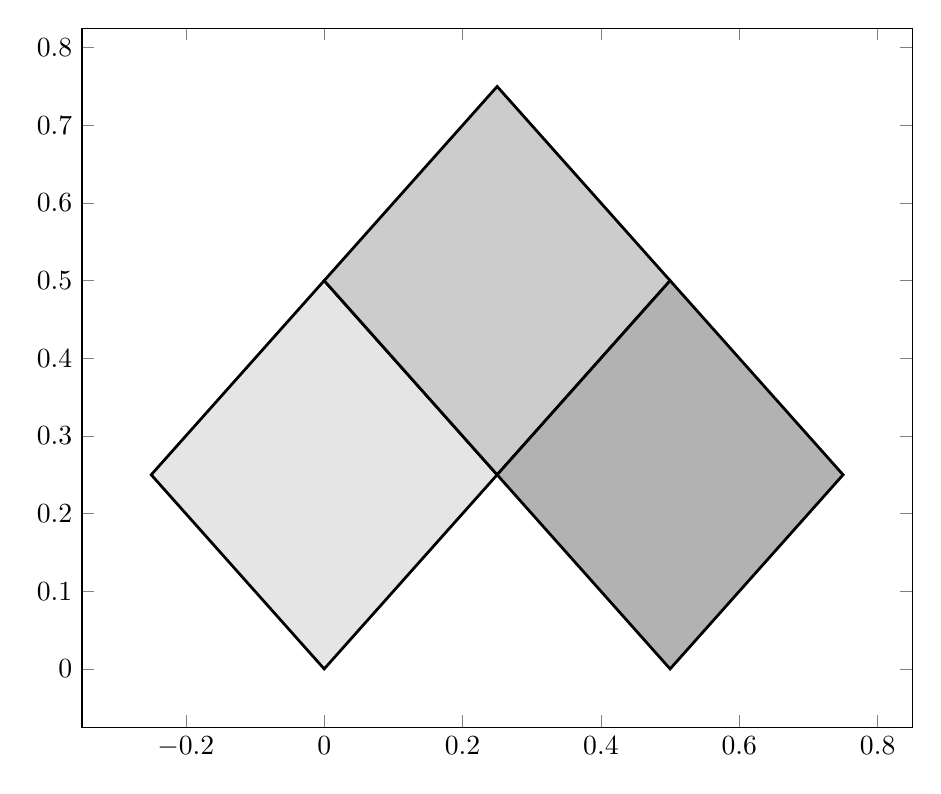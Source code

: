 \begin{tikzpicture}%
\begin{axis}[width=1\textwidth]%
\addplot[fill=gray!20,line width=1pt] coordinates {%
(0.25,0.25)%
(0.245,0.255)%
(0.24,0.26)%
(0.235,0.265)%
(0.23,0.27)%
(0.224,0.276)%
(0.219,0.281)%
(0.214,0.286)%
(0.209,0.291)%
(0.204,0.296)%
(0.199,0.301)%
(0.194,0.306)%
(0.189,0.311)%
(0.184,0.316)%
(0.179,0.321)%
(0.173,0.327)%
(0.168,0.332)%
(0.163,0.337)%
(0.158,0.342)%
(0.153,0.347)%
(0.148,0.352)%
(0.143,0.357)%
(0.138,0.362)%
(0.133,0.367)%
(0.128,0.372)%
(0.122,0.378)%
(0.117,0.383)%
(0.112,0.388)%
(0.107,0.393)%
(0.102,0.398)%
(0.097,0.403)%
(0.092,0.408)%
(0.087,0.413)%
(0.082,0.418)%
(0.077,0.423)%
(0.071,0.429)%
(0.066,0.434)%
(0.061,0.439)%
(0.056,0.444)%
(0.051,0.449)%
(0.046,0.454)%
(0.041,0.459)%
(0.036,0.464)%
(0.031,0.469)%
(0.026,0.474)%
(0.02,0.48)%
(0.015,0.485)%
(0.01,0.49)%
(0.005,0.495)%
(0.0,0.5)%
(0.0,0.5)%
(-0.005,0.495)%
(-0.01,0.49)%
(-0.015,0.485)%
(-0.02,0.48)%
(-0.026,0.474)%
(-0.031,0.469)%
(-0.036,0.464)%
(-0.041,0.459)%
(-0.046,0.454)%
(-0.051,0.449)%
(-0.056,0.444)%
(-0.061,0.439)%
(-0.066,0.434)%
(-0.071,0.429)%
(-0.077,0.423)%
(-0.082,0.418)%
(-0.087,0.413)%
(-0.092,0.408)%
(-0.097,0.403)%
(-0.102,0.398)%
(-0.107,0.393)%
(-0.112,0.388)%
(-0.117,0.383)%
(-0.122,0.378)%
(-0.128,0.372)%
(-0.133,0.367)%
(-0.138,0.362)%
(-0.143,0.357)%
(-0.148,0.352)%
(-0.153,0.347)%
(-0.158,0.342)%
(-0.163,0.337)%
(-0.168,0.332)%
(-0.173,0.327)%
(-0.179,0.321)%
(-0.184,0.316)%
(-0.189,0.311)%
(-0.194,0.306)%
(-0.199,0.301)%
(-0.204,0.296)%
(-0.209,0.291)%
(-0.214,0.286)%
(-0.219,0.281)%
(-0.224,0.276)%
(-0.23,0.27)%
(-0.235,0.265)%
(-0.24,0.26)%
(-0.245,0.255)%
(-0.25,0.25)%
(-0.25,0.25)%
(-0.245,0.245)%
(-0.24,0.24)%
(-0.235,0.235)%
(-0.23,0.23)%
(-0.224,0.224)%
(-0.219,0.219)%
(-0.214,0.214)%
(-0.209,0.209)%
(-0.204,0.204)%
(-0.199,0.199)%
(-0.194,0.194)%
(-0.189,0.189)%
(-0.184,0.184)%
(-0.179,0.179)%
(-0.173,0.173)%
(-0.168,0.168)%
(-0.163,0.163)%
(-0.158,0.158)%
(-0.153,0.153)%
(-0.148,0.148)%
(-0.143,0.143)%
(-0.138,0.138)%
(-0.133,0.133)%
(-0.128,0.128)%
(-0.122,0.122)%
(-0.117,0.117)%
(-0.112,0.112)%
(-0.107,0.107)%
(-0.102,0.102)%
(-0.097,0.097)%
(-0.092,0.092)%
(-0.087,0.087)%
(-0.082,0.082)%
(-0.077,0.077)%
(-0.071,0.071)%
(-0.066,0.066)%
(-0.061,0.061)%
(-0.056,0.056)%
(-0.051,0.051)%
(-0.046,0.046)%
(-0.041,0.041)%
(-0.036,0.036)%
(-0.031,0.031)%
(-0.026,0.026)%
(-0.02,0.02)%
(-0.015,0.015)%
(-0.01,0.01)%
(-0.005,0.005)%
(0.0,0.0)%
(0.0,0.0)%
(0.005,0.005)%
(0.01,0.01)%
(0.015,0.015)%
(0.02,0.02)%
(0.026,0.026)%
(0.031,0.031)%
(0.036,0.036)%
(0.041,0.041)%
(0.046,0.046)%
(0.051,0.051)%
(0.056,0.056)%
(0.061,0.061)%
(0.066,0.066)%
(0.071,0.071)%
(0.077,0.077)%
(0.082,0.082)%
(0.087,0.087)%
(0.092,0.092)%
(0.097,0.097)%
(0.102,0.102)%
(0.107,0.107)%
(0.112,0.112)%
(0.117,0.117)%
(0.122,0.122)%
(0.128,0.128)%
(0.133,0.133)%
(0.138,0.138)%
(0.143,0.143)%
(0.148,0.148)%
(0.153,0.153)%
(0.158,0.158)%
(0.163,0.163)%
(0.168,0.168)%
(0.173,0.173)%
(0.179,0.179)%
(0.184,0.184)%
(0.189,0.189)%
(0.194,0.194)%
(0.199,0.199)%
(0.204,0.204)%
(0.209,0.209)%
(0.214,0.214)%
(0.219,0.219)%
(0.224,0.224)%
(0.23,0.23)%
(0.235,0.235)%
(0.24,0.24)%
(0.245,0.245)%
(0.25,0.25)%
};%
%
%
\addplot[fill=gray!40,line width=1pt] coordinates {%
(0.25,0.25)%
(0.255,0.255)%
(0.26,0.26)%
(0.265,0.265)%
(0.27,0.27)%
(0.276,0.276)%
(0.281,0.281)%
(0.286,0.286)%
(0.291,0.291)%
(0.296,0.296)%
(0.301,0.301)%
(0.306,0.306)%
(0.311,0.311)%
(0.316,0.316)%
(0.321,0.321)%
(0.327,0.327)%
(0.332,0.332)%
(0.337,0.337)%
(0.342,0.342)%
(0.347,0.347)%
(0.352,0.352)%
(0.357,0.357)%
(0.362,0.362)%
(0.367,0.367)%
(0.372,0.372)%
(0.378,0.378)%
(0.383,0.383)%
(0.388,0.388)%
(0.393,0.393)%
(0.398,0.398)%
(0.403,0.403)%
(0.408,0.408)%
(0.413,0.413)%
(0.418,0.418)%
(0.423,0.423)%
(0.429,0.429)%
(0.434,0.434)%
(0.439,0.439)%
(0.444,0.444)%
(0.449,0.449)%
(0.454,0.454)%
(0.459,0.459)%
(0.464,0.464)%
(0.469,0.469)%
(0.474,0.474)%
(0.48,0.48)%
(0.485,0.485)%
(0.49,0.49)%
(0.495,0.495)%
(0.5,0.5)%
(0.5,0.5)%
(0.495,0.505)%
(0.49,0.51)%
(0.485,0.515)%
(0.48,0.52)%
(0.474,0.526)%
(0.469,0.531)%
(0.464,0.536)%
(0.459,0.541)%
(0.454,0.546)%
(0.449,0.551)%
(0.444,0.556)%
(0.439,0.561)%
(0.434,0.566)%
(0.429,0.571)%
(0.423,0.577)%
(0.418,0.582)%
(0.413,0.587)%
(0.408,0.592)%
(0.403,0.597)%
(0.398,0.602)%
(0.393,0.607)%
(0.388,0.612)%
(0.383,0.617)%
(0.378,0.622)%
(0.372,0.628)%
(0.367,0.633)%
(0.362,0.638)%
(0.357,0.643)%
(0.352,0.648)%
(0.347,0.653)%
(0.342,0.658)%
(0.337,0.663)%
(0.332,0.668)%
(0.327,0.673)%
(0.321,0.679)%
(0.316,0.684)%
(0.311,0.689)%
(0.306,0.694)%
(0.301,0.699)%
(0.296,0.704)%
(0.291,0.709)%
(0.286,0.714)%
(0.281,0.719)%
(0.276,0.724)%
(0.27,0.73)%
(0.265,0.735)%
(0.26,0.74)%
(0.255,0.745)%
(0.25,0.75)%
(0.25,0.75)%
(0.245,0.745)%
(0.24,0.74)%
(0.235,0.735)%
(0.23,0.73)%
(0.224,0.724)%
(0.219,0.719)%
(0.214,0.714)%
(0.209,0.709)%
(0.204,0.704)%
(0.199,0.699)%
(0.194,0.694)%
(0.189,0.689)%
(0.184,0.684)%
(0.179,0.679)%
(0.173,0.673)%
(0.168,0.668)%
(0.163,0.663)%
(0.158,0.658)%
(0.153,0.653)%
(0.148,0.648)%
(0.143,0.643)%
(0.138,0.638)%
(0.133,0.633)%
(0.128,0.628)%
(0.122,0.622)%
(0.117,0.617)%
(0.112,0.612)%
(0.107,0.607)%
(0.102,0.602)%
(0.097,0.597)%
(0.092,0.592)%
(0.087,0.587)%
(0.082,0.582)%
(0.077,0.577)%
(0.071,0.571)%
(0.066,0.566)%
(0.061,0.561)%
(0.056,0.556)%
(0.051,0.551)%
(0.046,0.546)%
(0.041,0.541)%
(0.036,0.536)%
(0.031,0.531)%
(0.026,0.526)%
(0.02,0.52)%
(0.015,0.515)%
(0.01,0.51)%
(0.005,0.505)%
(0.0,0.5)%
(0.0,0.5)%
(0.005,0.495)%
(0.01,0.49)%
(0.015,0.485)%
(0.02,0.48)%
(0.026,0.474)%
(0.031,0.469)%
(0.036,0.464)%
(0.041,0.459)%
(0.046,0.454)%
(0.051,0.449)%
(0.056,0.444)%
(0.061,0.439)%
(0.066,0.434)%
(0.071,0.429)%
(0.077,0.423)%
(0.082,0.418)%
(0.087,0.413)%
(0.092,0.408)%
(0.097,0.403)%
(0.102,0.398)%
(0.107,0.393)%
(0.112,0.388)%
(0.117,0.383)%
(0.122,0.378)%
(0.128,0.372)%
(0.133,0.367)%
(0.138,0.362)%
(0.143,0.357)%
(0.148,0.352)%
(0.153,0.347)%
(0.158,0.342)%
(0.163,0.337)%
(0.168,0.332)%
(0.173,0.327)%
(0.179,0.321)%
(0.184,0.316)%
(0.189,0.311)%
(0.194,0.306)%
(0.199,0.301)%
(0.204,0.296)%
(0.209,0.291)%
(0.214,0.286)%
(0.219,0.281)%
(0.224,0.276)%
(0.23,0.27)%
(0.235,0.265)%
(0.24,0.26)%
(0.245,0.255)%
(0.25,0.25)%
};%
%
%
\addplot[fill=gray!60,line width=1pt] coordinates {%
(0.25,0.25)%
(0.255,0.255)%
(0.26,0.26)%
(0.265,0.265)%
(0.27,0.27)%
(0.276,0.276)%
(0.281,0.281)%
(0.286,0.286)%
(0.291,0.291)%
(0.296,0.296)%
(0.301,0.301)%
(0.306,0.306)%
(0.311,0.311)%
(0.316,0.316)%
(0.321,0.321)%
(0.327,0.327)%
(0.332,0.332)%
(0.337,0.337)%
(0.342,0.342)%
(0.347,0.347)%
(0.352,0.352)%
(0.357,0.357)%
(0.362,0.362)%
(0.367,0.367)%
(0.372,0.372)%
(0.378,0.378)%
(0.383,0.383)%
(0.388,0.388)%
(0.393,0.393)%
(0.398,0.398)%
(0.403,0.403)%
(0.408,0.408)%
(0.413,0.413)%
(0.418,0.418)%
(0.423,0.423)%
(0.429,0.429)%
(0.434,0.434)%
(0.439,0.439)%
(0.444,0.444)%
(0.449,0.449)%
(0.454,0.454)%
(0.459,0.459)%
(0.464,0.464)%
(0.469,0.469)%
(0.474,0.474)%
(0.48,0.48)%
(0.485,0.485)%
(0.49,0.49)%
(0.495,0.495)%
(0.5,0.5)%
(0.5,0.5)%
(0.505,0.495)%
(0.51,0.49)%
(0.515,0.485)%
(0.52,0.48)%
(0.526,0.474)%
(0.531,0.469)%
(0.536,0.464)%
(0.541,0.459)%
(0.546,0.454)%
(0.551,0.449)%
(0.556,0.444)%
(0.561,0.439)%
(0.566,0.434)%
(0.571,0.429)%
(0.577,0.423)%
(0.582,0.418)%
(0.587,0.413)%
(0.592,0.408)%
(0.597,0.403)%
(0.602,0.398)%
(0.607,0.393)%
(0.612,0.388)%
(0.617,0.383)%
(0.622,0.378)%
(0.628,0.372)%
(0.633,0.367)%
(0.638,0.362)%
(0.643,0.357)%
(0.648,0.352)%
(0.653,0.347)%
(0.658,0.342)%
(0.663,0.337)%
(0.668,0.332)%
(0.673,0.327)%
(0.679,0.321)%
(0.684,0.316)%
(0.689,0.311)%
(0.694,0.306)%
(0.699,0.301)%
(0.704,0.296)%
(0.709,0.291)%
(0.714,0.286)%
(0.719,0.281)%
(0.724,0.276)%
(0.73,0.27)%
(0.735,0.265)%
(0.74,0.26)%
(0.745,0.255)%
(0.75,0.25)%
(0.75,0.25)%
(0.745,0.245)%
(0.74,0.24)%
(0.735,0.235)%
(0.73,0.23)%
(0.724,0.224)%
(0.719,0.219)%
(0.714,0.214)%
(0.709,0.209)%
(0.704,0.204)%
(0.699,0.199)%
(0.694,0.194)%
(0.689,0.189)%
(0.684,0.184)%
(0.679,0.179)%
(0.673,0.173)%
(0.668,0.168)%
(0.663,0.163)%
(0.658,0.158)%
(0.653,0.153)%
(0.648,0.148)%
(0.643,0.143)%
(0.638,0.138)%
(0.633,0.133)%
(0.628,0.128)%
(0.622,0.122)%
(0.617,0.117)%
(0.612,0.112)%
(0.607,0.107)%
(0.602,0.102)%
(0.597,0.097)%
(0.592,0.092)%
(0.587,0.087)%
(0.582,0.082)%
(0.577,0.077)%
(0.571,0.071)%
(0.566,0.066)%
(0.561,0.061)%
(0.556,0.056)%
(0.551,0.051)%
(0.546,0.046)%
(0.541,0.041)%
(0.536,0.036)%
(0.531,0.031)%
(0.526,0.026)%
(0.52,0.02)%
(0.515,0.015)%
(0.51,0.01)%
(0.505,0.005)%
(0.5,0.0)%
(0.5,0.0)%
(0.495,0.005)%
(0.49,0.01)%
(0.485,0.015)%
(0.48,0.02)%
(0.474,0.026)%
(0.469,0.031)%
(0.464,0.036)%
(0.459,0.041)%
(0.454,0.046)%
(0.449,0.051)%
(0.444,0.056)%
(0.439,0.061)%
(0.434,0.066)%
(0.429,0.071)%
(0.423,0.077)%
(0.418,0.082)%
(0.413,0.087)%
(0.408,0.092)%
(0.403,0.097)%
(0.398,0.102)%
(0.393,0.107)%
(0.388,0.112)%
(0.383,0.117)%
(0.378,0.122)%
(0.372,0.128)%
(0.367,0.133)%
(0.362,0.138)%
(0.357,0.143)%
(0.352,0.148)%
(0.347,0.153)%
(0.342,0.158)%
(0.337,0.163)%
(0.332,0.168)%
(0.327,0.173)%
(0.321,0.179)%
(0.316,0.184)%
(0.311,0.189)%
(0.306,0.194)%
(0.301,0.199)%
(0.296,0.204)%
(0.291,0.209)%
(0.286,0.214)%
(0.281,0.219)%
(0.276,0.224)%
(0.27,0.23)%
(0.265,0.235)%
(0.26,0.24)%
(0.255,0.245)%
(0.25,0.25)%
};%
%
%
\end{axis}%
\end{tikzpicture}%
